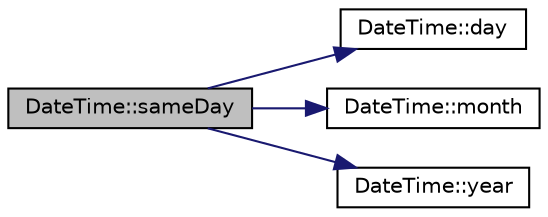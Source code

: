 digraph "DateTime::sameDay"
{
 // LATEX_PDF_SIZE
  edge [fontname="Helvetica",fontsize="10",labelfontname="Helvetica",labelfontsize="10"];
  node [fontname="Helvetica",fontsize="10",shape=record];
  rankdir="LR";
  Node1 [label="DateTime::sameDay",height=0.2,width=0.4,color="black", fillcolor="grey75", style="filled", fontcolor="black",tooltip="Check if the referenced object and the argument belong to the same day."];
  Node1 -> Node2 [color="midnightblue",fontsize="10",style="solid",fontname="Helvetica"];
  Node2 [label="DateTime::day",height=0.2,width=0.4,color="black", fillcolor="white", style="filled",URL="$classDateTime.html#a2d1b93811c0d81597963162b726d26f3",tooltip="It gives the day."];
  Node1 -> Node3 [color="midnightblue",fontsize="10",style="solid",fontname="Helvetica"];
  Node3 [label="DateTime::month",height=0.2,width=0.4,color="black", fillcolor="white", style="filled",URL="$classDateTime.html#a294643a8ce6bd0cca6cda71890e7456c",tooltip="It gives the month."];
  Node1 -> Node4 [color="midnightblue",fontsize="10",style="solid",fontname="Helvetica"];
  Node4 [label="DateTime::year",height=0.2,width=0.4,color="black", fillcolor="white", style="filled",URL="$classDateTime.html#af0eb582fdc2b0964ecf255df53396712",tooltip="It gives the year."];
}
